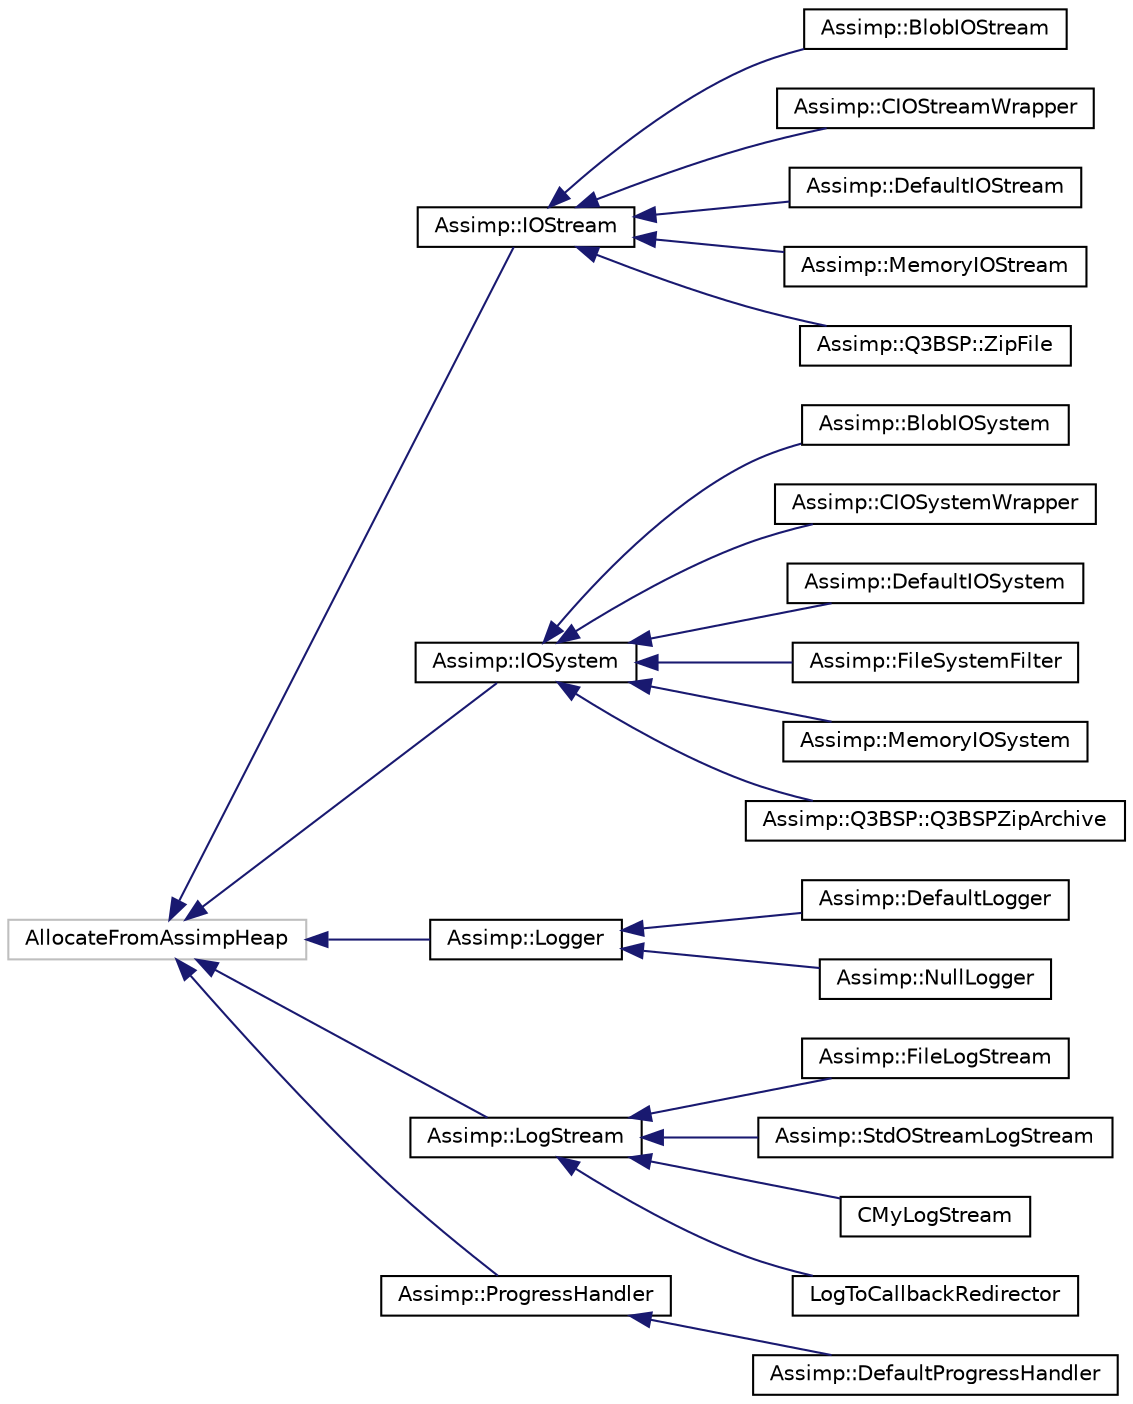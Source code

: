 digraph "Graphical Class Hierarchy"
{
  edge [fontname="Helvetica",fontsize="10",labelfontname="Helvetica",labelfontsize="10"];
  node [fontname="Helvetica",fontsize="10",shape=record];
  rankdir="LR";
  Node1 [label="AllocateFromAssimpHeap",height=0.2,width=0.4,color="grey75", fillcolor="white", style="filled"];
  Node1 -> Node2 [dir="back",color="midnightblue",fontsize="10",style="solid",fontname="Helvetica"];
  Node2 [label="Assimp::IOStream",height=0.2,width=0.4,color="black", fillcolor="white", style="filled",URL="$class_assimp_1_1_i_o_stream.html",tooltip="CPP-API: Class to handle file I/O for C++. "];
  Node2 -> Node3 [dir="back",color="midnightblue",fontsize="10",style="solid",fontname="Helvetica"];
  Node3 [label="Assimp::BlobIOStream",height=0.2,width=0.4,color="black", fillcolor="white", style="filled",URL="$class_assimp_1_1_blob_i_o_stream.html"];
  Node2 -> Node4 [dir="back",color="midnightblue",fontsize="10",style="solid",fontname="Helvetica"];
  Node4 [label="Assimp::CIOStreamWrapper",height=0.2,width=0.4,color="black", fillcolor="white", style="filled",URL="$class_assimp_1_1_c_i_o_stream_wrapper.html"];
  Node2 -> Node5 [dir="back",color="midnightblue",fontsize="10",style="solid",fontname="Helvetica"];
  Node5 [label="Assimp::DefaultIOStream",height=0.2,width=0.4,color="black", fillcolor="white", style="filled",URL="$class_assimp_1_1_default_i_o_stream.html",tooltip="Default IO implementation, use standard IO operations. "];
  Node2 -> Node6 [dir="back",color="midnightblue",fontsize="10",style="solid",fontname="Helvetica"];
  Node6 [label="Assimp::MemoryIOStream",height=0.2,width=0.4,color="black", fillcolor="white", style="filled",URL="$class_assimp_1_1_memory_i_o_stream.html"];
  Node2 -> Node7 [dir="back",color="midnightblue",fontsize="10",style="solid",fontname="Helvetica"];
  Node7 [label="Assimp::Q3BSP::ZipFile",height=0.2,width=0.4,color="black", fillcolor="white", style="filled",URL="$class_assimp_1_1_q3_b_s_p_1_1_zip_file.html"];
  Node1 -> Node8 [dir="back",color="midnightblue",fontsize="10",style="solid",fontname="Helvetica"];
  Node8 [label="Assimp::IOSystem",height=0.2,width=0.4,color="black", fillcolor="white", style="filled",URL="$class_assimp_1_1_i_o_system.html",tooltip="CPP-API: Interface to the file system. "];
  Node8 -> Node9 [dir="back",color="midnightblue",fontsize="10",style="solid",fontname="Helvetica"];
  Node9 [label="Assimp::BlobIOSystem",height=0.2,width=0.4,color="black", fillcolor="white", style="filled",URL="$class_assimp_1_1_blob_i_o_system.html"];
  Node8 -> Node10 [dir="back",color="midnightblue",fontsize="10",style="solid",fontname="Helvetica"];
  Node10 [label="Assimp::CIOSystemWrapper",height=0.2,width=0.4,color="black", fillcolor="white", style="filled",URL="$class_assimp_1_1_c_i_o_system_wrapper.html"];
  Node8 -> Node11 [dir="back",color="midnightblue",fontsize="10",style="solid",fontname="Helvetica"];
  Node11 [label="Assimp::DefaultIOSystem",height=0.2,width=0.4,color="black", fillcolor="white", style="filled",URL="$class_assimp_1_1_default_i_o_system.html"];
  Node8 -> Node12 [dir="back",color="midnightblue",fontsize="10",style="solid",fontname="Helvetica"];
  Node12 [label="Assimp::FileSystemFilter",height=0.2,width=0.4,color="black", fillcolor="white", style="filled",URL="$class_assimp_1_1_file_system_filter.html"];
  Node8 -> Node13 [dir="back",color="midnightblue",fontsize="10",style="solid",fontname="Helvetica"];
  Node13 [label="Assimp::MemoryIOSystem",height=0.2,width=0.4,color="black", fillcolor="white", style="filled",URL="$class_assimp_1_1_memory_i_o_system.html"];
  Node8 -> Node14 [dir="back",color="midnightblue",fontsize="10",style="solid",fontname="Helvetica"];
  Node14 [label="Assimp::Q3BSP::Q3BSPZipArchive",height=0.2,width=0.4,color="black", fillcolor="white", style="filled",URL="$class_assimp_1_1_q3_b_s_p_1_1_q3_b_s_p_zip_archive.html",tooltip="IMplements a zip archive like the WinZip archives. Will be also used to import data from a P3K archiv..."];
  Node1 -> Node15 [dir="back",color="midnightblue",fontsize="10",style="solid",fontname="Helvetica"];
  Node15 [label="Assimp::Logger",height=0.2,width=0.4,color="black", fillcolor="white", style="filled",URL="$class_assimp_1_1_logger.html",tooltip="CPP-API: Abstract interface for logger implementations. Assimp provides a default implementation and ..."];
  Node15 -> Node16 [dir="back",color="midnightblue",fontsize="10",style="solid",fontname="Helvetica"];
  Node16 [label="Assimp::DefaultLogger",height=0.2,width=0.4,color="black", fillcolor="white", style="filled",URL="$class_assimp_1_1_default_logger.html",tooltip="CPP-API: Primary logging facility of Assimp. "];
  Node15 -> Node17 [dir="back",color="midnightblue",fontsize="10",style="solid",fontname="Helvetica"];
  Node17 [label="Assimp::NullLogger",height=0.2,width=0.4,color="black", fillcolor="white", style="filled",URL="$class_assimp_1_1_null_logger.html",tooltip="CPP-API: Empty logging implementation. "];
  Node1 -> Node18 [dir="back",color="midnightblue",fontsize="10",style="solid",fontname="Helvetica"];
  Node18 [label="Assimp::LogStream",height=0.2,width=0.4,color="black", fillcolor="white", style="filled",URL="$class_assimp_1_1_log_stream.html",tooltip="CPP-API: Abstract interface for log stream implementations. "];
  Node18 -> Node19 [dir="back",color="midnightblue",fontsize="10",style="solid",fontname="Helvetica"];
  Node19 [label="Assimp::FileLogStream",height=0.2,width=0.4,color="black", fillcolor="white", style="filled",URL="$class_assimp_1_1_file_log_stream.html",tooltip="Logstream to write into a file. "];
  Node18 -> Node20 [dir="back",color="midnightblue",fontsize="10",style="solid",fontname="Helvetica"];
  Node20 [label="Assimp::StdOStreamLogStream",height=0.2,width=0.4,color="black", fillcolor="white", style="filled",URL="$class_assimp_1_1_std_o_stream_log_stream.html",tooltip="Logs into a std::ostream. "];
  Node18 -> Node21 [dir="back",color="midnightblue",fontsize="10",style="solid",fontname="Helvetica"];
  Node21 [label="CMyLogStream",height=0.2,width=0.4,color="black", fillcolor="white", style="filled",URL="$class_c_my_log_stream.html",tooltip="Subclass of Assimp::LogStream used to add all log messages to the log window. "];
  Node18 -> Node22 [dir="back",color="midnightblue",fontsize="10",style="solid",fontname="Helvetica"];
  Node22 [label="LogToCallbackRedirector",height=0.2,width=0.4,color="black", fillcolor="white", style="filled",URL="$class_log_to_callback_redirector.html"];
  Node1 -> Node23 [dir="back",color="midnightblue",fontsize="10",style="solid",fontname="Helvetica"];
  Node23 [label="Assimp::ProgressHandler",height=0.2,width=0.4,color="black", fillcolor="white", style="filled",URL="$class_assimp_1_1_progress_handler.html",tooltip="CPP-API: Abstract interface for custom progress report receivers. "];
  Node23 -> Node24 [dir="back",color="midnightblue",fontsize="10",style="solid",fontname="Helvetica"];
  Node24 [label="Assimp::DefaultProgressHandler",height=0.2,width=0.4,color="black", fillcolor="white", style="filled",URL="$class_assimp_1_1_default_progress_handler.html",tooltip="Internal default implementation of the ProgressHandler interface. "];
}
